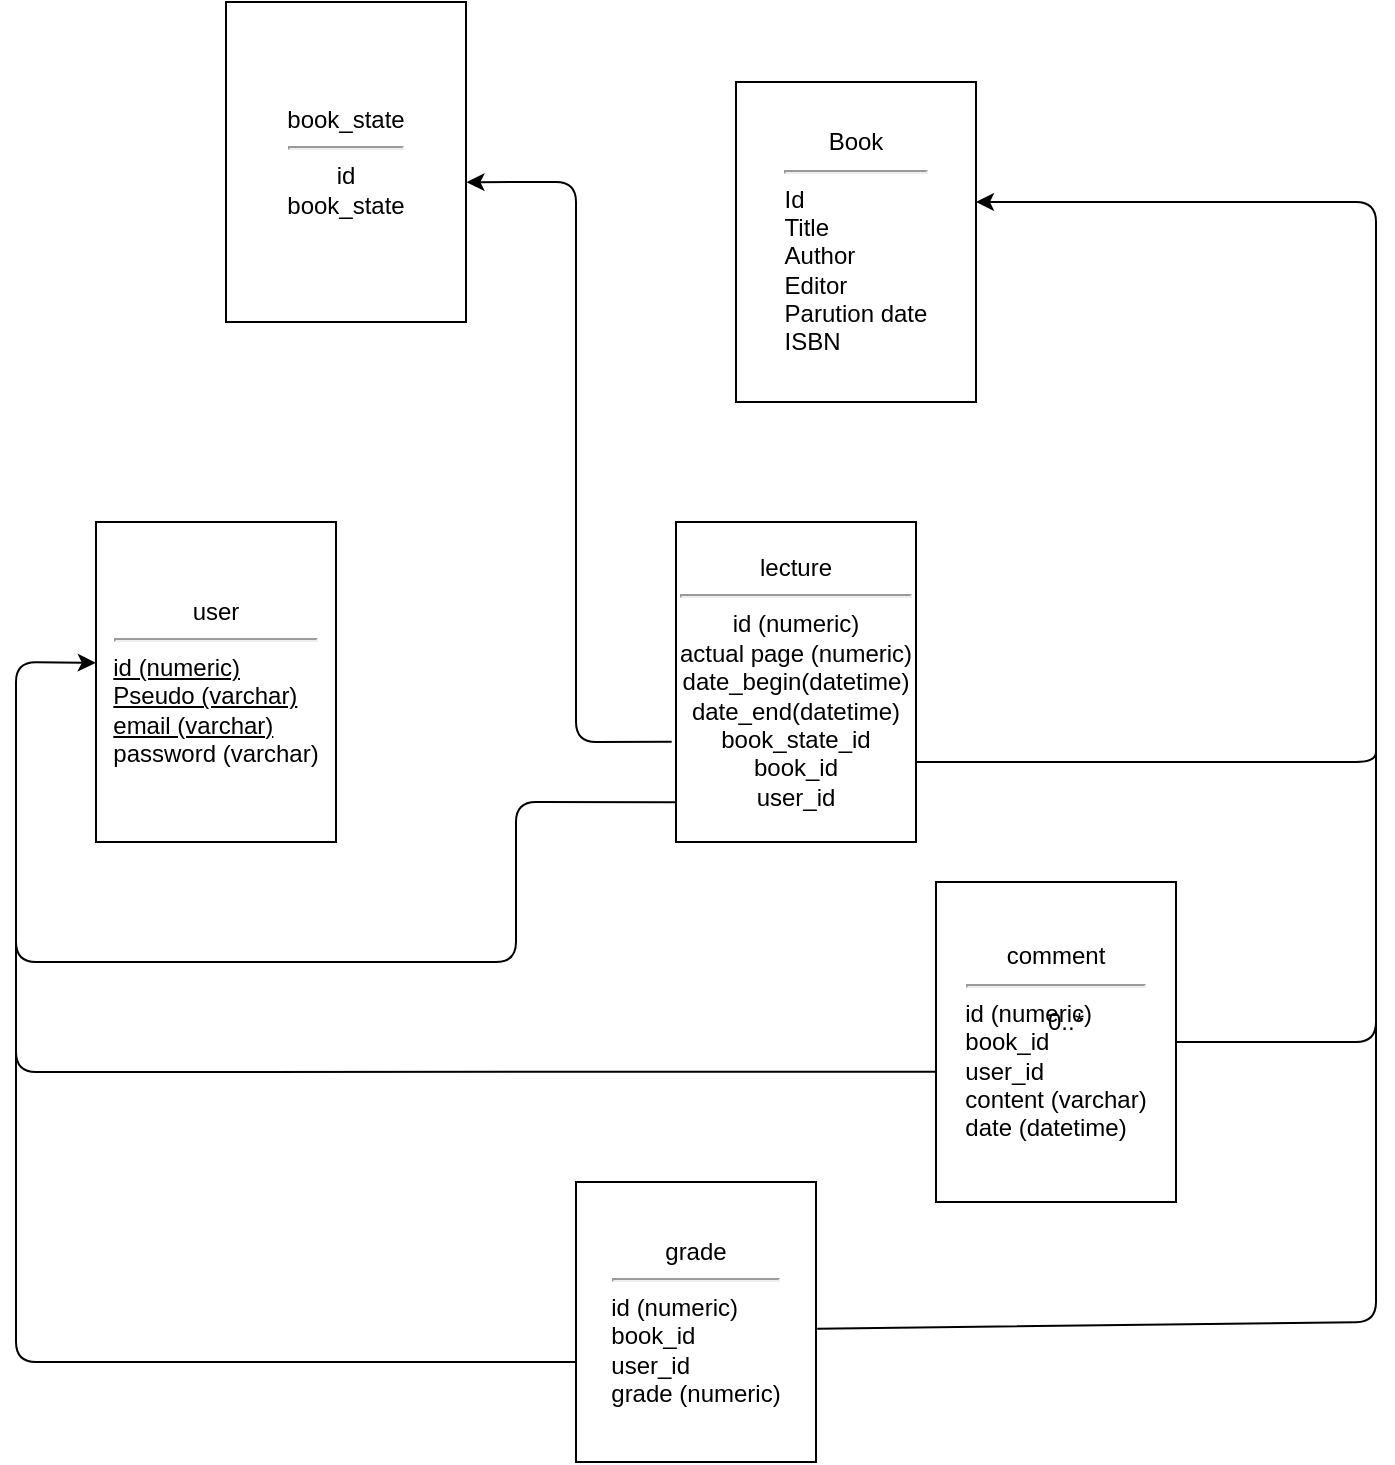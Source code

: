 <mxfile>
    <diagram id="hxAFpiNVnYTk_TpAs3Ui" name="Page-1">
        <mxGraphModel dx="1482" dy="785" grid="1" gridSize="10" guides="1" tooltips="1" connect="1" arrows="1" fold="1" page="1" pageScale="1" pageWidth="827" pageHeight="1169" background="none" math="0" shadow="0">
            <root>
                <mxCell id="0"/>
                <mxCell id="1" parent="0"/>
                <mxCell id="2" value="Book&lt;hr&gt;&lt;div style=&quot;text-align: left;&quot;&gt;&lt;span style=&quot;background-color: initial;&quot;&gt;Id&lt;/span&gt;&lt;/div&gt;&lt;div style=&quot;text-align: left;&quot;&gt;&lt;span style=&quot;background-color: initial;&quot;&gt;Title&lt;/span&gt;&lt;/div&gt;&lt;div style=&quot;text-align: left;&quot;&gt;&lt;span style=&quot;background-color: initial;&quot;&gt;Author&lt;/span&gt;&lt;/div&gt;&lt;div style=&quot;text-align: left;&quot;&gt;&lt;span style=&quot;background-color: initial;&quot;&gt;Editor&lt;/span&gt;&lt;/div&gt;&lt;div style=&quot;text-align: left;&quot;&gt;&lt;span style=&quot;background-color: initial;&quot;&gt;Parution date&lt;/span&gt;&lt;/div&gt;&lt;div style=&quot;text-align: left;&quot;&gt;&lt;span style=&quot;background-color: initial;&quot;&gt;ISBN&lt;/span&gt;&lt;/div&gt;" style="rounded=0;whiteSpace=wrap;html=1;" parent="1" vertex="1">
                    <mxGeometry x="440" y="120" width="120" height="160" as="geometry"/>
                </mxCell>
                <mxCell id="11" style="edgeStyle=none;html=1;endArrow=none;endFill=0;entryX=0.001;entryY=0.593;entryDx=0;entryDy=0;entryPerimeter=0;" parent="1" target="6" edge="1">
                    <mxGeometry relative="1" as="geometry">
                        <Array as="points">
                            <mxPoint x="80" y="615"/>
                        </Array>
                        <mxPoint x="80" y="500" as="sourcePoint"/>
                    </mxGeometry>
                </mxCell>
                <mxCell id="17" style="edgeStyle=none;html=1;entryX=0;entryY=0.643;entryDx=0;entryDy=0;endArrow=none;endFill=0;entryPerimeter=0;exitX=-0.001;exitY=0.44;exitDx=0;exitDy=0;exitPerimeter=0;startArrow=classic;startFill=1;" parent="1" source="3" target="8" edge="1">
                    <mxGeometry relative="1" as="geometry">
                        <Array as="points">
                            <mxPoint x="80" y="410"/>
                            <mxPoint x="80" y="760"/>
                        </Array>
                    </mxGeometry>
                </mxCell>
                <mxCell id="39" style="edgeStyle=none;html=1;entryX=-0.001;entryY=0.876;entryDx=0;entryDy=0;endArrow=none;endFill=0;entryPerimeter=0;" parent="1" target="7" edge="1">
                    <mxGeometry relative="1" as="geometry">
                        <mxPoint x="80" y="540" as="sourcePoint"/>
                        <Array as="points">
                            <mxPoint x="80" y="560"/>
                            <mxPoint x="190" y="560"/>
                            <mxPoint x="330" y="560"/>
                            <mxPoint x="330" y="480"/>
                        </Array>
                    </mxGeometry>
                </mxCell>
                <mxCell id="3" value="user&lt;hr&gt;&lt;div style=&quot;text-align: left;&quot;&gt;&lt;u&gt;id (numeric)&lt;/u&gt;&lt;/div&gt;&lt;div style=&quot;text-align: left;&quot;&gt;&lt;u&gt;Pseudo (varchar)&lt;/u&gt;&lt;/div&gt;&lt;div style=&quot;text-align: left;&quot;&gt;&lt;u&gt;email (varchar)&lt;/u&gt;&lt;/div&gt;&lt;div style=&quot;text-align: left;&quot;&gt;password (varchar)&lt;/div&gt;" style="rounded=0;whiteSpace=wrap;html=1;" parent="1" vertex="1">
                    <mxGeometry x="120" y="340" width="120" height="160" as="geometry"/>
                </mxCell>
                <mxCell id="4" value="book_state&lt;hr&gt;&lt;div style=&quot;&quot;&gt;id&lt;/div&gt;&lt;div style=&quot;&quot;&gt;book_state&lt;/div&gt;" style="rounded=0;whiteSpace=wrap;html=1;" parent="1" vertex="1">
                    <mxGeometry x="185" y="80" width="120" height="160" as="geometry"/>
                </mxCell>
                <mxCell id="22" style="edgeStyle=none;html=1;endArrow=classic;endFill=1;entryX=1;entryY=0.375;entryDx=0;entryDy=0;entryPerimeter=0;" parent="1" source="6" target="2" edge="1">
                    <mxGeometry relative="1" as="geometry">
                        <mxPoint x="560" y="240" as="targetPoint"/>
                        <Array as="points">
                            <mxPoint x="760" y="600"/>
                            <mxPoint x="760" y="180"/>
                        </Array>
                    </mxGeometry>
                </mxCell>
                <mxCell id="6" value="comment&lt;hr&gt;&lt;div style=&quot;text-align: left;&quot;&gt;id (numeric)&lt;/div&gt;&lt;div style=&quot;text-align: left;&quot;&gt;book_id&lt;/div&gt;&lt;div style=&quot;text-align: left;&quot;&gt;user_id&lt;/div&gt;&lt;div style=&quot;text-align: left;&quot;&gt;content (varchar)&lt;/div&gt;&lt;div style=&quot;text-align: left;&quot;&gt;date (datetime)&lt;/div&gt;" style="rounded=0;whiteSpace=wrap;html=1;" parent="1" vertex="1">
                    <mxGeometry x="540" y="520" width="120" height="160" as="geometry"/>
                </mxCell>
                <mxCell id="47" style="edgeStyle=none;html=1;exitX=-0.018;exitY=0.687;exitDx=0;exitDy=0;endArrow=classic;endFill=1;exitPerimeter=0;entryX=1.002;entryY=0.563;entryDx=0;entryDy=0;entryPerimeter=0;" parent="1" source="7" target="4" edge="1">
                    <mxGeometry relative="1" as="geometry">
                        <mxPoint x="310" y="170" as="targetPoint"/>
                        <Array as="points">
                            <mxPoint x="360" y="450"/>
                            <mxPoint x="360" y="170"/>
                        </Array>
                        <mxPoint x="359.64" y="377.34" as="sourcePoint"/>
                    </mxGeometry>
                </mxCell>
                <mxCell id="58" style="edgeStyle=none;html=1;exitX=1;exitY=0.75;exitDx=0;exitDy=0;startArrow=none;startFill=0;endArrow=none;endFill=0;" edge="1" parent="1" source="7">
                    <mxGeometry relative="1" as="geometry">
                        <mxPoint x="760" y="450" as="targetPoint"/>
                        <Array as="points">
                            <mxPoint x="760" y="460"/>
                        </Array>
                    </mxGeometry>
                </mxCell>
                <mxCell id="7" value="lecture&lt;hr&gt;id (numeric)&lt;br&gt;actual page (numeric)&lt;br&gt;date_begin(datetime)&lt;br&gt;date_end(datetime)&lt;br&gt;book_state_id&lt;br&gt;book_id&lt;br&gt;&lt;div style=&quot;&quot;&gt;user_id&lt;/div&gt;" style="rounded=0;whiteSpace=wrap;html=1;" parent="1" vertex="1">
                    <mxGeometry x="410" y="340" width="120" height="160" as="geometry"/>
                </mxCell>
                <mxCell id="34" style="edgeStyle=none;html=1;endArrow=none;endFill=0;exitX=1.005;exitY=0.524;exitDx=0;exitDy=0;exitPerimeter=0;" parent="1" source="8" edge="1">
                    <mxGeometry relative="1" as="geometry">
                        <Array as="points">
                            <mxPoint x="760" y="740"/>
                            <mxPoint x="760" y="490"/>
                        </Array>
                        <mxPoint x="240" y="750" as="sourcePoint"/>
                        <mxPoint x="760" y="480" as="targetPoint"/>
                    </mxGeometry>
                </mxCell>
                <mxCell id="8" value="grade&lt;hr&gt;&lt;div style=&quot;text-align: left;&quot;&gt;id (numeric)&lt;/div&gt;&lt;div style=&quot;text-align: left;&quot;&gt;book_id&lt;/div&gt;&lt;div style=&quot;text-align: left;&quot;&gt;user_id&lt;/div&gt;&lt;div style=&quot;text-align: left;&quot;&gt;grade (numeric)&lt;/div&gt;" style="rounded=0;whiteSpace=wrap;html=1;" parent="1" vertex="1">
                    <mxGeometry x="360" y="670" width="120" height="140" as="geometry"/>
                </mxCell>
                <mxCell id="15" value="0..*" style="rounded=0;whiteSpace=wrap;html=1;strokeColor=none;fillColor=none;" parent="1" vertex="1">
                    <mxGeometry x="590" y="580" width="30" height="20" as="geometry"/>
                </mxCell>
            </root>
        </mxGraphModel>
    </diagram>
</mxfile>